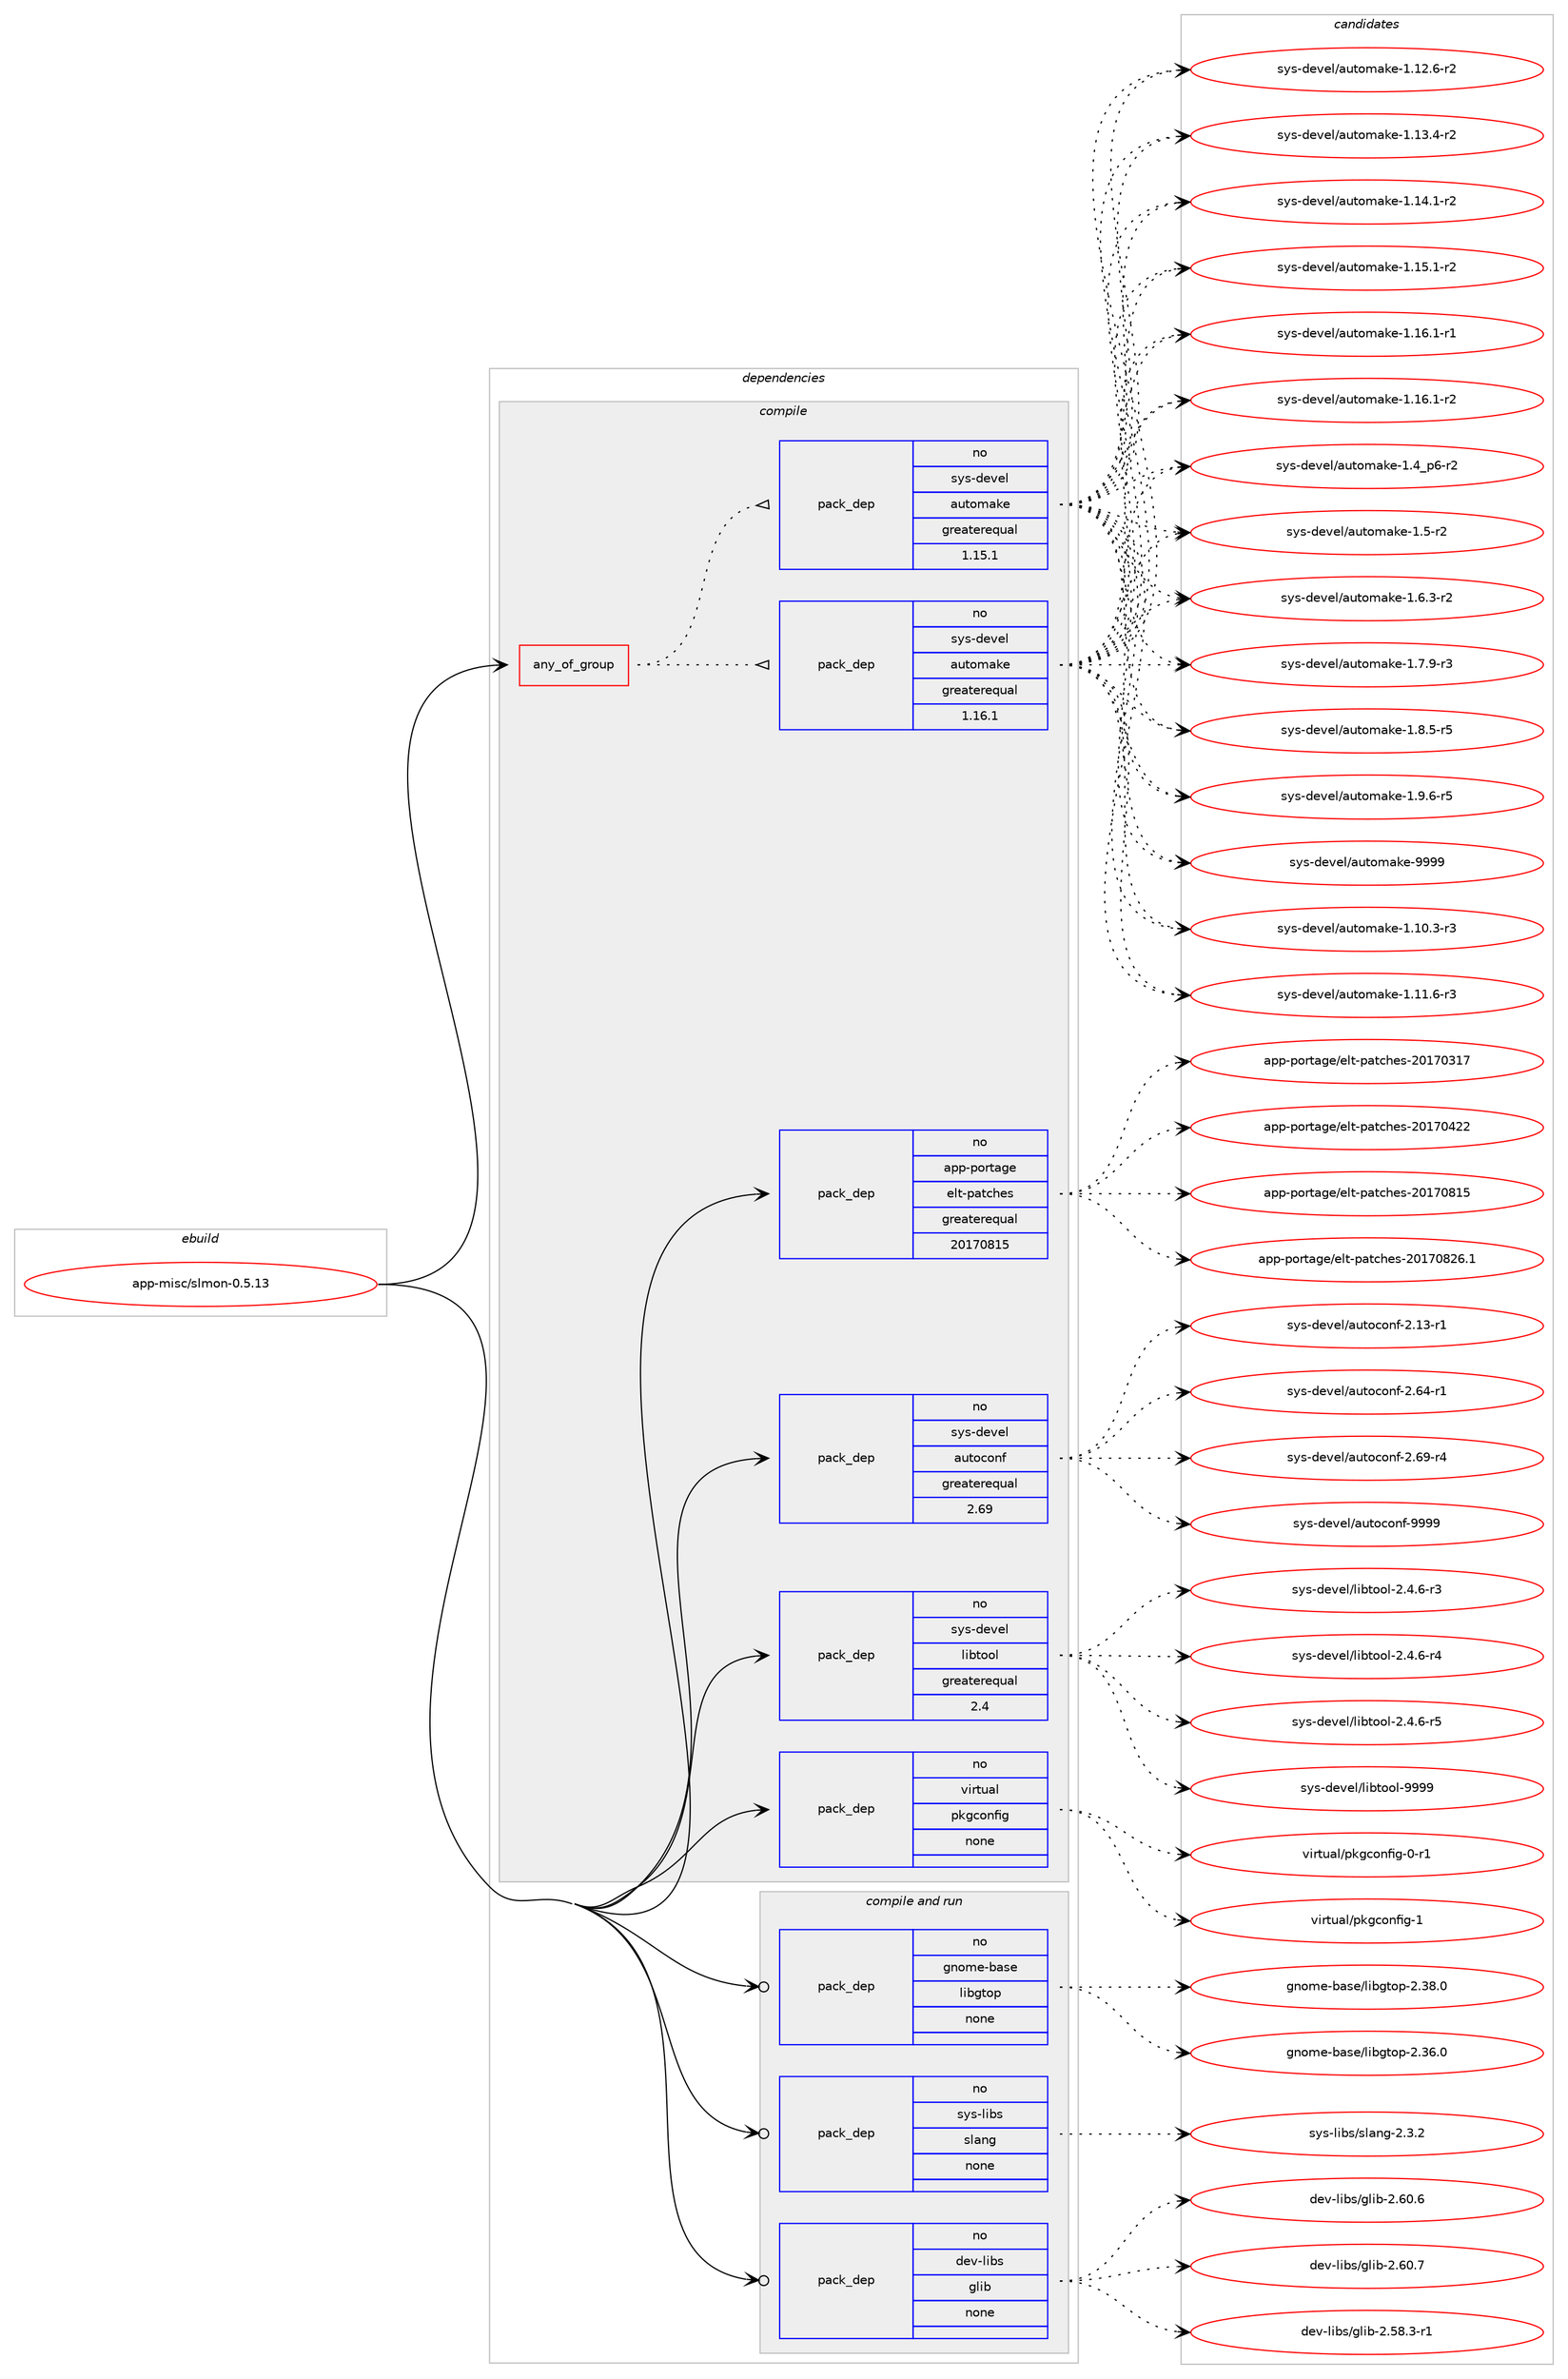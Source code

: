 digraph prolog {

# *************
# Graph options
# *************

newrank=true;
concentrate=true;
compound=true;
graph [rankdir=LR,fontname=Helvetica,fontsize=10,ranksep=1.5];#, ranksep=2.5, nodesep=0.2];
edge  [arrowhead=vee];
node  [fontname=Helvetica,fontsize=10];

# **********
# The ebuild
# **********

subgraph cluster_leftcol {
color=gray;
rank=same;
label=<<i>ebuild</i>>;
id [label="app-misc/slmon-0.5.13", color=red, width=4, href="../app-misc/slmon-0.5.13.svg"];
}

# ****************
# The dependencies
# ****************

subgraph cluster_midcol {
color=gray;
label=<<i>dependencies</i>>;
subgraph cluster_compile {
fillcolor="#eeeeee";
style=filled;
label=<<i>compile</i>>;
subgraph any8718 {
dependency500283 [label=<<TABLE BORDER="0" CELLBORDER="1" CELLSPACING="0" CELLPADDING="4"><TR><TD CELLPADDING="10">any_of_group</TD></TR></TABLE>>, shape=none, color=red];subgraph pack371765 {
dependency500284 [label=<<TABLE BORDER="0" CELLBORDER="1" CELLSPACING="0" CELLPADDING="4" WIDTH="220"><TR><TD ROWSPAN="6" CELLPADDING="30">pack_dep</TD></TR><TR><TD WIDTH="110">no</TD></TR><TR><TD>sys-devel</TD></TR><TR><TD>automake</TD></TR><TR><TD>greaterequal</TD></TR><TR><TD>1.16.1</TD></TR></TABLE>>, shape=none, color=blue];
}
dependency500283:e -> dependency500284:w [weight=20,style="dotted",arrowhead="oinv"];
subgraph pack371766 {
dependency500285 [label=<<TABLE BORDER="0" CELLBORDER="1" CELLSPACING="0" CELLPADDING="4" WIDTH="220"><TR><TD ROWSPAN="6" CELLPADDING="30">pack_dep</TD></TR><TR><TD WIDTH="110">no</TD></TR><TR><TD>sys-devel</TD></TR><TR><TD>automake</TD></TR><TR><TD>greaterequal</TD></TR><TR><TD>1.15.1</TD></TR></TABLE>>, shape=none, color=blue];
}
dependency500283:e -> dependency500285:w [weight=20,style="dotted",arrowhead="oinv"];
}
id:e -> dependency500283:w [weight=20,style="solid",arrowhead="vee"];
subgraph pack371767 {
dependency500286 [label=<<TABLE BORDER="0" CELLBORDER="1" CELLSPACING="0" CELLPADDING="4" WIDTH="220"><TR><TD ROWSPAN="6" CELLPADDING="30">pack_dep</TD></TR><TR><TD WIDTH="110">no</TD></TR><TR><TD>app-portage</TD></TR><TR><TD>elt-patches</TD></TR><TR><TD>greaterequal</TD></TR><TR><TD>20170815</TD></TR></TABLE>>, shape=none, color=blue];
}
id:e -> dependency500286:w [weight=20,style="solid",arrowhead="vee"];
subgraph pack371768 {
dependency500287 [label=<<TABLE BORDER="0" CELLBORDER="1" CELLSPACING="0" CELLPADDING="4" WIDTH="220"><TR><TD ROWSPAN="6" CELLPADDING="30">pack_dep</TD></TR><TR><TD WIDTH="110">no</TD></TR><TR><TD>sys-devel</TD></TR><TR><TD>autoconf</TD></TR><TR><TD>greaterequal</TD></TR><TR><TD>2.69</TD></TR></TABLE>>, shape=none, color=blue];
}
id:e -> dependency500287:w [weight=20,style="solid",arrowhead="vee"];
subgraph pack371769 {
dependency500288 [label=<<TABLE BORDER="0" CELLBORDER="1" CELLSPACING="0" CELLPADDING="4" WIDTH="220"><TR><TD ROWSPAN="6" CELLPADDING="30">pack_dep</TD></TR><TR><TD WIDTH="110">no</TD></TR><TR><TD>sys-devel</TD></TR><TR><TD>libtool</TD></TR><TR><TD>greaterequal</TD></TR><TR><TD>2.4</TD></TR></TABLE>>, shape=none, color=blue];
}
id:e -> dependency500288:w [weight=20,style="solid",arrowhead="vee"];
subgraph pack371770 {
dependency500289 [label=<<TABLE BORDER="0" CELLBORDER="1" CELLSPACING="0" CELLPADDING="4" WIDTH="220"><TR><TD ROWSPAN="6" CELLPADDING="30">pack_dep</TD></TR><TR><TD WIDTH="110">no</TD></TR><TR><TD>virtual</TD></TR><TR><TD>pkgconfig</TD></TR><TR><TD>none</TD></TR><TR><TD></TD></TR></TABLE>>, shape=none, color=blue];
}
id:e -> dependency500289:w [weight=20,style="solid",arrowhead="vee"];
}
subgraph cluster_compileandrun {
fillcolor="#eeeeee";
style=filled;
label=<<i>compile and run</i>>;
subgraph pack371771 {
dependency500290 [label=<<TABLE BORDER="0" CELLBORDER="1" CELLSPACING="0" CELLPADDING="4" WIDTH="220"><TR><TD ROWSPAN="6" CELLPADDING="30">pack_dep</TD></TR><TR><TD WIDTH="110">no</TD></TR><TR><TD>dev-libs</TD></TR><TR><TD>glib</TD></TR><TR><TD>none</TD></TR><TR><TD></TD></TR></TABLE>>, shape=none, color=blue];
}
id:e -> dependency500290:w [weight=20,style="solid",arrowhead="odotvee"];
subgraph pack371772 {
dependency500291 [label=<<TABLE BORDER="0" CELLBORDER="1" CELLSPACING="0" CELLPADDING="4" WIDTH="220"><TR><TD ROWSPAN="6" CELLPADDING="30">pack_dep</TD></TR><TR><TD WIDTH="110">no</TD></TR><TR><TD>gnome-base</TD></TR><TR><TD>libgtop</TD></TR><TR><TD>none</TD></TR><TR><TD></TD></TR></TABLE>>, shape=none, color=blue];
}
id:e -> dependency500291:w [weight=20,style="solid",arrowhead="odotvee"];
subgraph pack371773 {
dependency500292 [label=<<TABLE BORDER="0" CELLBORDER="1" CELLSPACING="0" CELLPADDING="4" WIDTH="220"><TR><TD ROWSPAN="6" CELLPADDING="30">pack_dep</TD></TR><TR><TD WIDTH="110">no</TD></TR><TR><TD>sys-libs</TD></TR><TR><TD>slang</TD></TR><TR><TD>none</TD></TR><TR><TD></TD></TR></TABLE>>, shape=none, color=blue];
}
id:e -> dependency500292:w [weight=20,style="solid",arrowhead="odotvee"];
}
subgraph cluster_run {
fillcolor="#eeeeee";
style=filled;
label=<<i>run</i>>;
}
}

# **************
# The candidates
# **************

subgraph cluster_choices {
rank=same;
color=gray;
label=<<i>candidates</i>>;

subgraph choice371765 {
color=black;
nodesep=1;
choice11512111545100101118101108479711711611110997107101454946494846514511451 [label="sys-devel/automake-1.10.3-r3", color=red, width=4,href="../sys-devel/automake-1.10.3-r3.svg"];
choice11512111545100101118101108479711711611110997107101454946494946544511451 [label="sys-devel/automake-1.11.6-r3", color=red, width=4,href="../sys-devel/automake-1.11.6-r3.svg"];
choice11512111545100101118101108479711711611110997107101454946495046544511450 [label="sys-devel/automake-1.12.6-r2", color=red, width=4,href="../sys-devel/automake-1.12.6-r2.svg"];
choice11512111545100101118101108479711711611110997107101454946495146524511450 [label="sys-devel/automake-1.13.4-r2", color=red, width=4,href="../sys-devel/automake-1.13.4-r2.svg"];
choice11512111545100101118101108479711711611110997107101454946495246494511450 [label="sys-devel/automake-1.14.1-r2", color=red, width=4,href="../sys-devel/automake-1.14.1-r2.svg"];
choice11512111545100101118101108479711711611110997107101454946495346494511450 [label="sys-devel/automake-1.15.1-r2", color=red, width=4,href="../sys-devel/automake-1.15.1-r2.svg"];
choice11512111545100101118101108479711711611110997107101454946495446494511449 [label="sys-devel/automake-1.16.1-r1", color=red, width=4,href="../sys-devel/automake-1.16.1-r1.svg"];
choice11512111545100101118101108479711711611110997107101454946495446494511450 [label="sys-devel/automake-1.16.1-r2", color=red, width=4,href="../sys-devel/automake-1.16.1-r2.svg"];
choice115121115451001011181011084797117116111109971071014549465295112544511450 [label="sys-devel/automake-1.4_p6-r2", color=red, width=4,href="../sys-devel/automake-1.4_p6-r2.svg"];
choice11512111545100101118101108479711711611110997107101454946534511450 [label="sys-devel/automake-1.5-r2", color=red, width=4,href="../sys-devel/automake-1.5-r2.svg"];
choice115121115451001011181011084797117116111109971071014549465446514511450 [label="sys-devel/automake-1.6.3-r2", color=red, width=4,href="../sys-devel/automake-1.6.3-r2.svg"];
choice115121115451001011181011084797117116111109971071014549465546574511451 [label="sys-devel/automake-1.7.9-r3", color=red, width=4,href="../sys-devel/automake-1.7.9-r3.svg"];
choice115121115451001011181011084797117116111109971071014549465646534511453 [label="sys-devel/automake-1.8.5-r5", color=red, width=4,href="../sys-devel/automake-1.8.5-r5.svg"];
choice115121115451001011181011084797117116111109971071014549465746544511453 [label="sys-devel/automake-1.9.6-r5", color=red, width=4,href="../sys-devel/automake-1.9.6-r5.svg"];
choice115121115451001011181011084797117116111109971071014557575757 [label="sys-devel/automake-9999", color=red, width=4,href="../sys-devel/automake-9999.svg"];
dependency500284:e -> choice11512111545100101118101108479711711611110997107101454946494846514511451:w [style=dotted,weight="100"];
dependency500284:e -> choice11512111545100101118101108479711711611110997107101454946494946544511451:w [style=dotted,weight="100"];
dependency500284:e -> choice11512111545100101118101108479711711611110997107101454946495046544511450:w [style=dotted,weight="100"];
dependency500284:e -> choice11512111545100101118101108479711711611110997107101454946495146524511450:w [style=dotted,weight="100"];
dependency500284:e -> choice11512111545100101118101108479711711611110997107101454946495246494511450:w [style=dotted,weight="100"];
dependency500284:e -> choice11512111545100101118101108479711711611110997107101454946495346494511450:w [style=dotted,weight="100"];
dependency500284:e -> choice11512111545100101118101108479711711611110997107101454946495446494511449:w [style=dotted,weight="100"];
dependency500284:e -> choice11512111545100101118101108479711711611110997107101454946495446494511450:w [style=dotted,weight="100"];
dependency500284:e -> choice115121115451001011181011084797117116111109971071014549465295112544511450:w [style=dotted,weight="100"];
dependency500284:e -> choice11512111545100101118101108479711711611110997107101454946534511450:w [style=dotted,weight="100"];
dependency500284:e -> choice115121115451001011181011084797117116111109971071014549465446514511450:w [style=dotted,weight="100"];
dependency500284:e -> choice115121115451001011181011084797117116111109971071014549465546574511451:w [style=dotted,weight="100"];
dependency500284:e -> choice115121115451001011181011084797117116111109971071014549465646534511453:w [style=dotted,weight="100"];
dependency500284:e -> choice115121115451001011181011084797117116111109971071014549465746544511453:w [style=dotted,weight="100"];
dependency500284:e -> choice115121115451001011181011084797117116111109971071014557575757:w [style=dotted,weight="100"];
}
subgraph choice371766 {
color=black;
nodesep=1;
choice11512111545100101118101108479711711611110997107101454946494846514511451 [label="sys-devel/automake-1.10.3-r3", color=red, width=4,href="../sys-devel/automake-1.10.3-r3.svg"];
choice11512111545100101118101108479711711611110997107101454946494946544511451 [label="sys-devel/automake-1.11.6-r3", color=red, width=4,href="../sys-devel/automake-1.11.6-r3.svg"];
choice11512111545100101118101108479711711611110997107101454946495046544511450 [label="sys-devel/automake-1.12.6-r2", color=red, width=4,href="../sys-devel/automake-1.12.6-r2.svg"];
choice11512111545100101118101108479711711611110997107101454946495146524511450 [label="sys-devel/automake-1.13.4-r2", color=red, width=4,href="../sys-devel/automake-1.13.4-r2.svg"];
choice11512111545100101118101108479711711611110997107101454946495246494511450 [label="sys-devel/automake-1.14.1-r2", color=red, width=4,href="../sys-devel/automake-1.14.1-r2.svg"];
choice11512111545100101118101108479711711611110997107101454946495346494511450 [label="sys-devel/automake-1.15.1-r2", color=red, width=4,href="../sys-devel/automake-1.15.1-r2.svg"];
choice11512111545100101118101108479711711611110997107101454946495446494511449 [label="sys-devel/automake-1.16.1-r1", color=red, width=4,href="../sys-devel/automake-1.16.1-r1.svg"];
choice11512111545100101118101108479711711611110997107101454946495446494511450 [label="sys-devel/automake-1.16.1-r2", color=red, width=4,href="../sys-devel/automake-1.16.1-r2.svg"];
choice115121115451001011181011084797117116111109971071014549465295112544511450 [label="sys-devel/automake-1.4_p6-r2", color=red, width=4,href="../sys-devel/automake-1.4_p6-r2.svg"];
choice11512111545100101118101108479711711611110997107101454946534511450 [label="sys-devel/automake-1.5-r2", color=red, width=4,href="../sys-devel/automake-1.5-r2.svg"];
choice115121115451001011181011084797117116111109971071014549465446514511450 [label="sys-devel/automake-1.6.3-r2", color=red, width=4,href="../sys-devel/automake-1.6.3-r2.svg"];
choice115121115451001011181011084797117116111109971071014549465546574511451 [label="sys-devel/automake-1.7.9-r3", color=red, width=4,href="../sys-devel/automake-1.7.9-r3.svg"];
choice115121115451001011181011084797117116111109971071014549465646534511453 [label="sys-devel/automake-1.8.5-r5", color=red, width=4,href="../sys-devel/automake-1.8.5-r5.svg"];
choice115121115451001011181011084797117116111109971071014549465746544511453 [label="sys-devel/automake-1.9.6-r5", color=red, width=4,href="../sys-devel/automake-1.9.6-r5.svg"];
choice115121115451001011181011084797117116111109971071014557575757 [label="sys-devel/automake-9999", color=red, width=4,href="../sys-devel/automake-9999.svg"];
dependency500285:e -> choice11512111545100101118101108479711711611110997107101454946494846514511451:w [style=dotted,weight="100"];
dependency500285:e -> choice11512111545100101118101108479711711611110997107101454946494946544511451:w [style=dotted,weight="100"];
dependency500285:e -> choice11512111545100101118101108479711711611110997107101454946495046544511450:w [style=dotted,weight="100"];
dependency500285:e -> choice11512111545100101118101108479711711611110997107101454946495146524511450:w [style=dotted,weight="100"];
dependency500285:e -> choice11512111545100101118101108479711711611110997107101454946495246494511450:w [style=dotted,weight="100"];
dependency500285:e -> choice11512111545100101118101108479711711611110997107101454946495346494511450:w [style=dotted,weight="100"];
dependency500285:e -> choice11512111545100101118101108479711711611110997107101454946495446494511449:w [style=dotted,weight="100"];
dependency500285:e -> choice11512111545100101118101108479711711611110997107101454946495446494511450:w [style=dotted,weight="100"];
dependency500285:e -> choice115121115451001011181011084797117116111109971071014549465295112544511450:w [style=dotted,weight="100"];
dependency500285:e -> choice11512111545100101118101108479711711611110997107101454946534511450:w [style=dotted,weight="100"];
dependency500285:e -> choice115121115451001011181011084797117116111109971071014549465446514511450:w [style=dotted,weight="100"];
dependency500285:e -> choice115121115451001011181011084797117116111109971071014549465546574511451:w [style=dotted,weight="100"];
dependency500285:e -> choice115121115451001011181011084797117116111109971071014549465646534511453:w [style=dotted,weight="100"];
dependency500285:e -> choice115121115451001011181011084797117116111109971071014549465746544511453:w [style=dotted,weight="100"];
dependency500285:e -> choice115121115451001011181011084797117116111109971071014557575757:w [style=dotted,weight="100"];
}
subgraph choice371767 {
color=black;
nodesep=1;
choice97112112451121111141169710310147101108116451129711699104101115455048495548514955 [label="app-portage/elt-patches-20170317", color=red, width=4,href="../app-portage/elt-patches-20170317.svg"];
choice97112112451121111141169710310147101108116451129711699104101115455048495548525050 [label="app-portage/elt-patches-20170422", color=red, width=4,href="../app-portage/elt-patches-20170422.svg"];
choice97112112451121111141169710310147101108116451129711699104101115455048495548564953 [label="app-portage/elt-patches-20170815", color=red, width=4,href="../app-portage/elt-patches-20170815.svg"];
choice971121124511211111411697103101471011081164511297116991041011154550484955485650544649 [label="app-portage/elt-patches-20170826.1", color=red, width=4,href="../app-portage/elt-patches-20170826.1.svg"];
dependency500286:e -> choice97112112451121111141169710310147101108116451129711699104101115455048495548514955:w [style=dotted,weight="100"];
dependency500286:e -> choice97112112451121111141169710310147101108116451129711699104101115455048495548525050:w [style=dotted,weight="100"];
dependency500286:e -> choice97112112451121111141169710310147101108116451129711699104101115455048495548564953:w [style=dotted,weight="100"];
dependency500286:e -> choice971121124511211111411697103101471011081164511297116991041011154550484955485650544649:w [style=dotted,weight="100"];
}
subgraph choice371768 {
color=black;
nodesep=1;
choice1151211154510010111810110847971171161119911111010245504649514511449 [label="sys-devel/autoconf-2.13-r1", color=red, width=4,href="../sys-devel/autoconf-2.13-r1.svg"];
choice1151211154510010111810110847971171161119911111010245504654524511449 [label="sys-devel/autoconf-2.64-r1", color=red, width=4,href="../sys-devel/autoconf-2.64-r1.svg"];
choice1151211154510010111810110847971171161119911111010245504654574511452 [label="sys-devel/autoconf-2.69-r4", color=red, width=4,href="../sys-devel/autoconf-2.69-r4.svg"];
choice115121115451001011181011084797117116111991111101024557575757 [label="sys-devel/autoconf-9999", color=red, width=4,href="../sys-devel/autoconf-9999.svg"];
dependency500287:e -> choice1151211154510010111810110847971171161119911111010245504649514511449:w [style=dotted,weight="100"];
dependency500287:e -> choice1151211154510010111810110847971171161119911111010245504654524511449:w [style=dotted,weight="100"];
dependency500287:e -> choice1151211154510010111810110847971171161119911111010245504654574511452:w [style=dotted,weight="100"];
dependency500287:e -> choice115121115451001011181011084797117116111991111101024557575757:w [style=dotted,weight="100"];
}
subgraph choice371769 {
color=black;
nodesep=1;
choice1151211154510010111810110847108105981161111111084550465246544511451 [label="sys-devel/libtool-2.4.6-r3", color=red, width=4,href="../sys-devel/libtool-2.4.6-r3.svg"];
choice1151211154510010111810110847108105981161111111084550465246544511452 [label="sys-devel/libtool-2.4.6-r4", color=red, width=4,href="../sys-devel/libtool-2.4.6-r4.svg"];
choice1151211154510010111810110847108105981161111111084550465246544511453 [label="sys-devel/libtool-2.4.6-r5", color=red, width=4,href="../sys-devel/libtool-2.4.6-r5.svg"];
choice1151211154510010111810110847108105981161111111084557575757 [label="sys-devel/libtool-9999", color=red, width=4,href="../sys-devel/libtool-9999.svg"];
dependency500288:e -> choice1151211154510010111810110847108105981161111111084550465246544511451:w [style=dotted,weight="100"];
dependency500288:e -> choice1151211154510010111810110847108105981161111111084550465246544511452:w [style=dotted,weight="100"];
dependency500288:e -> choice1151211154510010111810110847108105981161111111084550465246544511453:w [style=dotted,weight="100"];
dependency500288:e -> choice1151211154510010111810110847108105981161111111084557575757:w [style=dotted,weight="100"];
}
subgraph choice371770 {
color=black;
nodesep=1;
choice11810511411611797108471121071039911111010210510345484511449 [label="virtual/pkgconfig-0-r1", color=red, width=4,href="../virtual/pkgconfig-0-r1.svg"];
choice1181051141161179710847112107103991111101021051034549 [label="virtual/pkgconfig-1", color=red, width=4,href="../virtual/pkgconfig-1.svg"];
dependency500289:e -> choice11810511411611797108471121071039911111010210510345484511449:w [style=dotted,weight="100"];
dependency500289:e -> choice1181051141161179710847112107103991111101021051034549:w [style=dotted,weight="100"];
}
subgraph choice371771 {
color=black;
nodesep=1;
choice10010111845108105981154710310810598455046535646514511449 [label="dev-libs/glib-2.58.3-r1", color=red, width=4,href="../dev-libs/glib-2.58.3-r1.svg"];
choice1001011184510810598115471031081059845504654484654 [label="dev-libs/glib-2.60.6", color=red, width=4,href="../dev-libs/glib-2.60.6.svg"];
choice1001011184510810598115471031081059845504654484655 [label="dev-libs/glib-2.60.7", color=red, width=4,href="../dev-libs/glib-2.60.7.svg"];
dependency500290:e -> choice10010111845108105981154710310810598455046535646514511449:w [style=dotted,weight="100"];
dependency500290:e -> choice1001011184510810598115471031081059845504654484654:w [style=dotted,weight="100"];
dependency500290:e -> choice1001011184510810598115471031081059845504654484655:w [style=dotted,weight="100"];
}
subgraph choice371772 {
color=black;
nodesep=1;
choice103110111109101459897115101471081059810311611111245504651544648 [label="gnome-base/libgtop-2.36.0", color=red, width=4,href="../gnome-base/libgtop-2.36.0.svg"];
choice103110111109101459897115101471081059810311611111245504651564648 [label="gnome-base/libgtop-2.38.0", color=red, width=4,href="../gnome-base/libgtop-2.38.0.svg"];
dependency500291:e -> choice103110111109101459897115101471081059810311611111245504651544648:w [style=dotted,weight="100"];
dependency500291:e -> choice103110111109101459897115101471081059810311611111245504651564648:w [style=dotted,weight="100"];
}
subgraph choice371773 {
color=black;
nodesep=1;
choice11512111545108105981154711510897110103455046514650 [label="sys-libs/slang-2.3.2", color=red, width=4,href="../sys-libs/slang-2.3.2.svg"];
dependency500292:e -> choice11512111545108105981154711510897110103455046514650:w [style=dotted,weight="100"];
}
}

}
